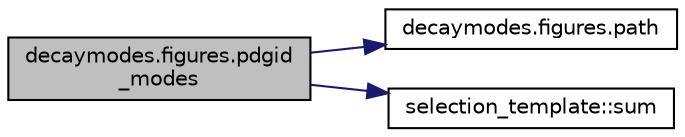 digraph "decaymodes.figures.pdgid_modes"
{
 // INTERACTIVE_SVG=YES
 // LATEX_PDF_SIZE
  edge [fontname="Helvetica",fontsize="10",labelfontname="Helvetica",labelfontsize="10"];
  node [fontname="Helvetica",fontsize="10",shape=record];
  rankdir="LR";
  Node1 [label="decaymodes.figures.pdgid\l_modes",height=0.2,width=0.4,color="black", fillcolor="grey75", style="filled", fontcolor="black",tooltip=" "];
  Node1 -> Node2 [color="midnightblue",fontsize="10",style="solid",fontname="Helvetica"];
  Node2 [label="decaymodes.figures.path",height=0.2,width=0.4,color="black", fillcolor="white", style="filled",URL="$namespacedecaymodes_1_1figures.html#a696058314377fb034c6d1e4c71a9b73e",tooltip=" "];
  Node1 -> Node3 [color="midnightblue",fontsize="10",style="solid",fontname="Helvetica"];
  Node3 [label="selection_template::sum",height=0.2,width=0.4,color="black", fillcolor="white", style="filled",URL="$classselection__template.html#a84df199f6022f2a5d27979d43de51547",tooltip=" "];
}
